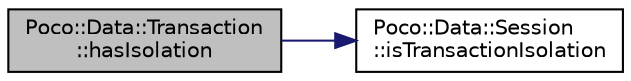 digraph "Poco::Data::Transaction::hasIsolation"
{
 // LATEX_PDF_SIZE
  edge [fontname="Helvetica",fontsize="10",labelfontname="Helvetica",labelfontsize="10"];
  node [fontname="Helvetica",fontsize="10",shape=record];
  rankdir="LR";
  Node1 [label="Poco::Data::Transaction\l::hasIsolation",height=0.2,width=0.4,color="black", fillcolor="grey75", style="filled", fontcolor="black",tooltip="Returns the transaction isolation level."];
  Node1 -> Node2 [color="midnightblue",fontsize="10",style="solid"];
  Node2 [label="Poco::Data::Session\l::isTransactionIsolation",height=0.2,width=0.4,color="black", fillcolor="white", style="filled",URL="$classPoco_1_1Data_1_1Session.html#a8d7200fbadf5be7d2093e2ae926ea811",tooltip=" "];
}
